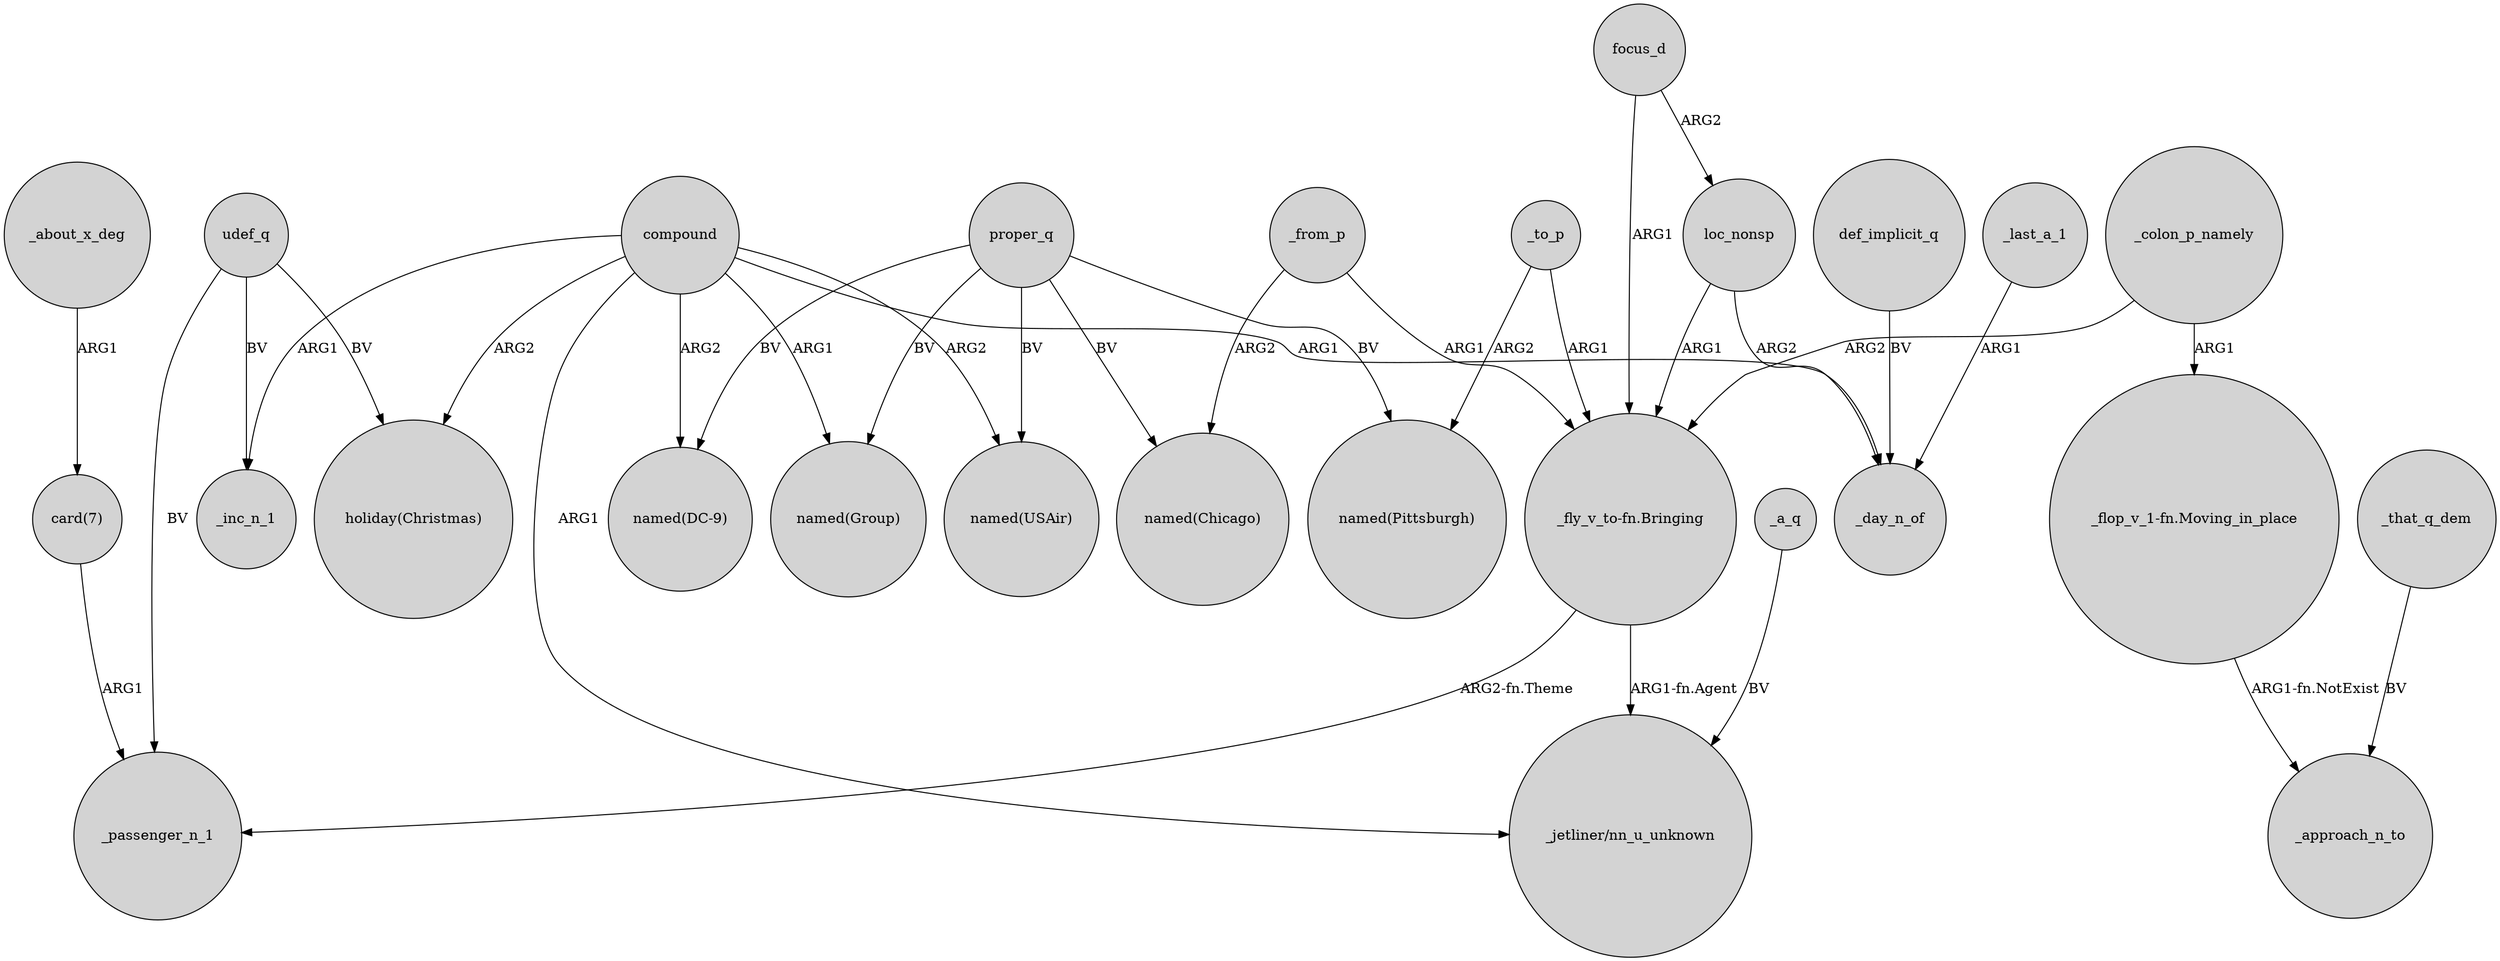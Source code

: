 digraph {
	node [shape=circle style=filled]
	def_implicit_q -> _day_n_of [label=BV]
	_that_q_dem -> _approach_n_to [label=BV]
	"card(7)" -> _passenger_n_1 [label=ARG1]
	focus_d -> loc_nonsp [label=ARG2]
	_a_q -> "_jetliner/nn_u_unknown" [label=BV]
	udef_q -> _inc_n_1 [label=BV]
	compound -> "_jetliner/nn_u_unknown" [label=ARG1]
	_from_p -> "_fly_v_to-fn.Bringing" [label=ARG1]
	_about_x_deg -> "card(7)" [label=ARG1]
	_to_p -> "_fly_v_to-fn.Bringing" [label=ARG1]
	focus_d -> "_fly_v_to-fn.Bringing" [label=ARG1]
	udef_q -> _passenger_n_1 [label=BV]
	compound -> "named(Group)" [label=ARG1]
	"_flop_v_1-fn.Moving_in_place" -> _approach_n_to [label="ARG1-fn.NotExist"]
	_from_p -> "named(Chicago)" [label=ARG2]
	proper_q -> "named(Pittsburgh)" [label=BV]
	_to_p -> "named(Pittsburgh)" [label=ARG2]
	compound -> _day_n_of [label=ARG1]
	loc_nonsp -> "_fly_v_to-fn.Bringing" [label=ARG1]
	udef_q -> "holiday(Christmas)" [label=BV]
	loc_nonsp -> _day_n_of [label=ARG2]
	proper_q -> "named(USAir)" [label=BV]
	_last_a_1 -> _day_n_of [label=ARG1]
	compound -> "holiday(Christmas)" [label=ARG2]
	proper_q -> "named(Group)" [label=BV]
	_colon_p_namely -> "_flop_v_1-fn.Moving_in_place" [label=ARG1]
	compound -> _inc_n_1 [label=ARG1]
	compound -> "named(USAir)" [label=ARG2]
	"_fly_v_to-fn.Bringing" -> _passenger_n_1 [label="ARG2-fn.Theme"]
	compound -> "named(DC-9)" [label=ARG2]
	proper_q -> "named(Chicago)" [label=BV]
	"_fly_v_to-fn.Bringing" -> "_jetliner/nn_u_unknown" [label="ARG1-fn.Agent"]
	proper_q -> "named(DC-9)" [label=BV]
	_colon_p_namely -> "_fly_v_to-fn.Bringing" [label=ARG2]
}
